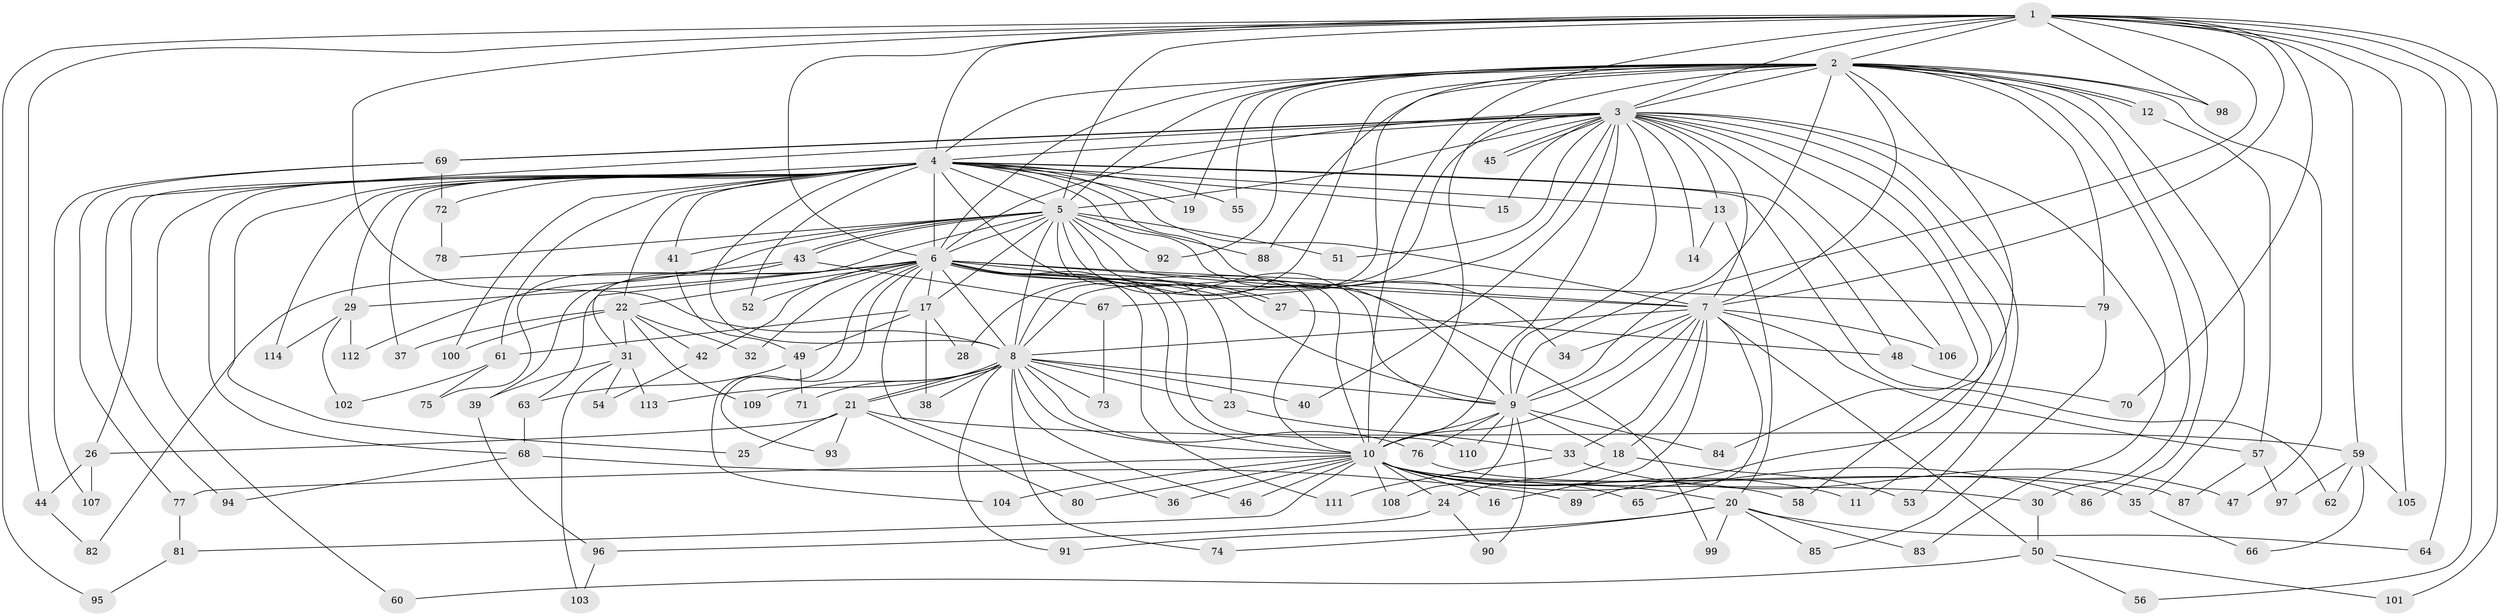 // Generated by graph-tools (version 1.1) at 2025/13/03/09/25 04:13:40]
// undirected, 114 vertices, 253 edges
graph export_dot {
graph [start="1"]
  node [color=gray90,style=filled];
  1;
  2;
  3;
  4;
  5;
  6;
  7;
  8;
  9;
  10;
  11;
  12;
  13;
  14;
  15;
  16;
  17;
  18;
  19;
  20;
  21;
  22;
  23;
  24;
  25;
  26;
  27;
  28;
  29;
  30;
  31;
  32;
  33;
  34;
  35;
  36;
  37;
  38;
  39;
  40;
  41;
  42;
  43;
  44;
  45;
  46;
  47;
  48;
  49;
  50;
  51;
  52;
  53;
  54;
  55;
  56;
  57;
  58;
  59;
  60;
  61;
  62;
  63;
  64;
  65;
  66;
  67;
  68;
  69;
  70;
  71;
  72;
  73;
  74;
  75;
  76;
  77;
  78;
  79;
  80;
  81;
  82;
  83;
  84;
  85;
  86;
  87;
  88;
  89;
  90;
  91;
  92;
  93;
  94;
  95;
  96;
  97;
  98;
  99;
  100;
  101;
  102;
  103;
  104;
  105;
  106;
  107;
  108;
  109;
  110;
  111;
  112;
  113;
  114;
  1 -- 2;
  1 -- 3;
  1 -- 4;
  1 -- 5;
  1 -- 6;
  1 -- 7;
  1 -- 8;
  1 -- 9;
  1 -- 10;
  1 -- 44;
  1 -- 56;
  1 -- 59;
  1 -- 64;
  1 -- 70;
  1 -- 95;
  1 -- 98;
  1 -- 101;
  1 -- 105;
  2 -- 3;
  2 -- 4;
  2 -- 5;
  2 -- 6;
  2 -- 7;
  2 -- 8;
  2 -- 9;
  2 -- 10;
  2 -- 12;
  2 -- 12;
  2 -- 19;
  2 -- 28;
  2 -- 30;
  2 -- 35;
  2 -- 47;
  2 -- 55;
  2 -- 79;
  2 -- 86;
  2 -- 88;
  2 -- 89;
  2 -- 92;
  2 -- 98;
  3 -- 4;
  3 -- 5;
  3 -- 6;
  3 -- 7;
  3 -- 8;
  3 -- 9;
  3 -- 10;
  3 -- 11;
  3 -- 13;
  3 -- 14;
  3 -- 15;
  3 -- 40;
  3 -- 45;
  3 -- 45;
  3 -- 51;
  3 -- 53;
  3 -- 58;
  3 -- 67;
  3 -- 69;
  3 -- 69;
  3 -- 83;
  3 -- 84;
  3 -- 94;
  3 -- 106;
  4 -- 5;
  4 -- 6;
  4 -- 7;
  4 -- 8;
  4 -- 9;
  4 -- 10;
  4 -- 13;
  4 -- 15;
  4 -- 19;
  4 -- 22;
  4 -- 25;
  4 -- 26;
  4 -- 29;
  4 -- 34;
  4 -- 37;
  4 -- 41;
  4 -- 48;
  4 -- 52;
  4 -- 55;
  4 -- 60;
  4 -- 61;
  4 -- 62;
  4 -- 68;
  4 -- 72;
  4 -- 100;
  4 -- 114;
  5 -- 6;
  5 -- 7;
  5 -- 8;
  5 -- 9;
  5 -- 10;
  5 -- 17;
  5 -- 31;
  5 -- 41;
  5 -- 43;
  5 -- 43;
  5 -- 51;
  5 -- 78;
  5 -- 88;
  5 -- 92;
  5 -- 99;
  5 -- 112;
  6 -- 7;
  6 -- 8;
  6 -- 9;
  6 -- 10;
  6 -- 17;
  6 -- 22;
  6 -- 23;
  6 -- 27;
  6 -- 27;
  6 -- 29;
  6 -- 32;
  6 -- 36;
  6 -- 39;
  6 -- 42;
  6 -- 52;
  6 -- 63;
  6 -- 79;
  6 -- 93;
  6 -- 104;
  6 -- 110;
  6 -- 111;
  7 -- 8;
  7 -- 9;
  7 -- 10;
  7 -- 16;
  7 -- 18;
  7 -- 33;
  7 -- 34;
  7 -- 50;
  7 -- 57;
  7 -- 65;
  7 -- 106;
  8 -- 9;
  8 -- 10;
  8 -- 21;
  8 -- 21;
  8 -- 23;
  8 -- 38;
  8 -- 40;
  8 -- 46;
  8 -- 71;
  8 -- 73;
  8 -- 74;
  8 -- 76;
  8 -- 91;
  8 -- 109;
  8 -- 113;
  9 -- 10;
  9 -- 18;
  9 -- 76;
  9 -- 84;
  9 -- 90;
  9 -- 108;
  9 -- 110;
  10 -- 11;
  10 -- 16;
  10 -- 20;
  10 -- 24;
  10 -- 30;
  10 -- 35;
  10 -- 36;
  10 -- 46;
  10 -- 58;
  10 -- 65;
  10 -- 77;
  10 -- 80;
  10 -- 81;
  10 -- 86;
  10 -- 104;
  10 -- 108;
  12 -- 57;
  13 -- 14;
  13 -- 20;
  17 -- 28;
  17 -- 38;
  17 -- 49;
  17 -- 61;
  18 -- 24;
  18 -- 53;
  20 -- 64;
  20 -- 74;
  20 -- 83;
  20 -- 85;
  20 -- 91;
  20 -- 99;
  21 -- 25;
  21 -- 26;
  21 -- 59;
  21 -- 80;
  21 -- 93;
  22 -- 31;
  22 -- 32;
  22 -- 37;
  22 -- 42;
  22 -- 100;
  22 -- 109;
  23 -- 33;
  24 -- 90;
  24 -- 96;
  26 -- 44;
  26 -- 107;
  27 -- 48;
  29 -- 102;
  29 -- 112;
  29 -- 114;
  30 -- 50;
  31 -- 39;
  31 -- 54;
  31 -- 103;
  31 -- 113;
  33 -- 47;
  33 -- 111;
  35 -- 66;
  39 -- 96;
  41 -- 49;
  42 -- 54;
  43 -- 67;
  43 -- 75;
  43 -- 82;
  44 -- 82;
  48 -- 70;
  49 -- 63;
  49 -- 71;
  50 -- 56;
  50 -- 60;
  50 -- 101;
  57 -- 87;
  57 -- 97;
  59 -- 62;
  59 -- 66;
  59 -- 97;
  59 -- 105;
  61 -- 75;
  61 -- 102;
  63 -- 68;
  67 -- 73;
  68 -- 89;
  68 -- 94;
  69 -- 72;
  69 -- 77;
  69 -- 107;
  72 -- 78;
  76 -- 87;
  77 -- 81;
  79 -- 85;
  81 -- 95;
  96 -- 103;
}
